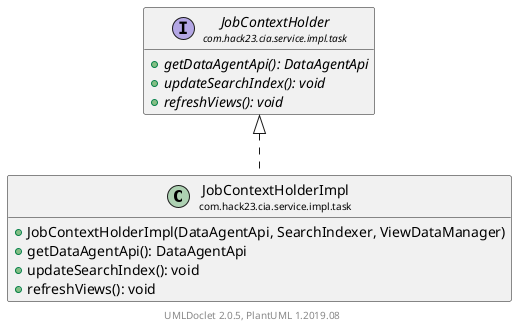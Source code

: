 @startuml
    set namespaceSeparator none
    hide empty fields
    hide empty methods

    class "<size:14>JobContextHolderImpl\n<size:10>com.hack23.cia.service.impl.task" as com.hack23.cia.service.impl.task.JobContextHolderImpl [[JobContextHolderImpl.html]] {
        +JobContextHolderImpl(DataAgentApi, SearchIndexer, ViewDataManager)
        +getDataAgentApi(): DataAgentApi
        +updateSearchIndex(): void
        +refreshViews(): void
    }

    interface "<size:14>JobContextHolder\n<size:10>com.hack23.cia.service.impl.task" as com.hack23.cia.service.impl.task.JobContextHolder [[JobContextHolder.html]] {
        {abstract} +getDataAgentApi(): DataAgentApi
        {abstract} +updateSearchIndex(): void
        {abstract} +refreshViews(): void
    }

    com.hack23.cia.service.impl.task.JobContextHolder <|.. com.hack23.cia.service.impl.task.JobContextHolderImpl

    center footer UMLDoclet 2.0.5, PlantUML 1.2019.08
@enduml
